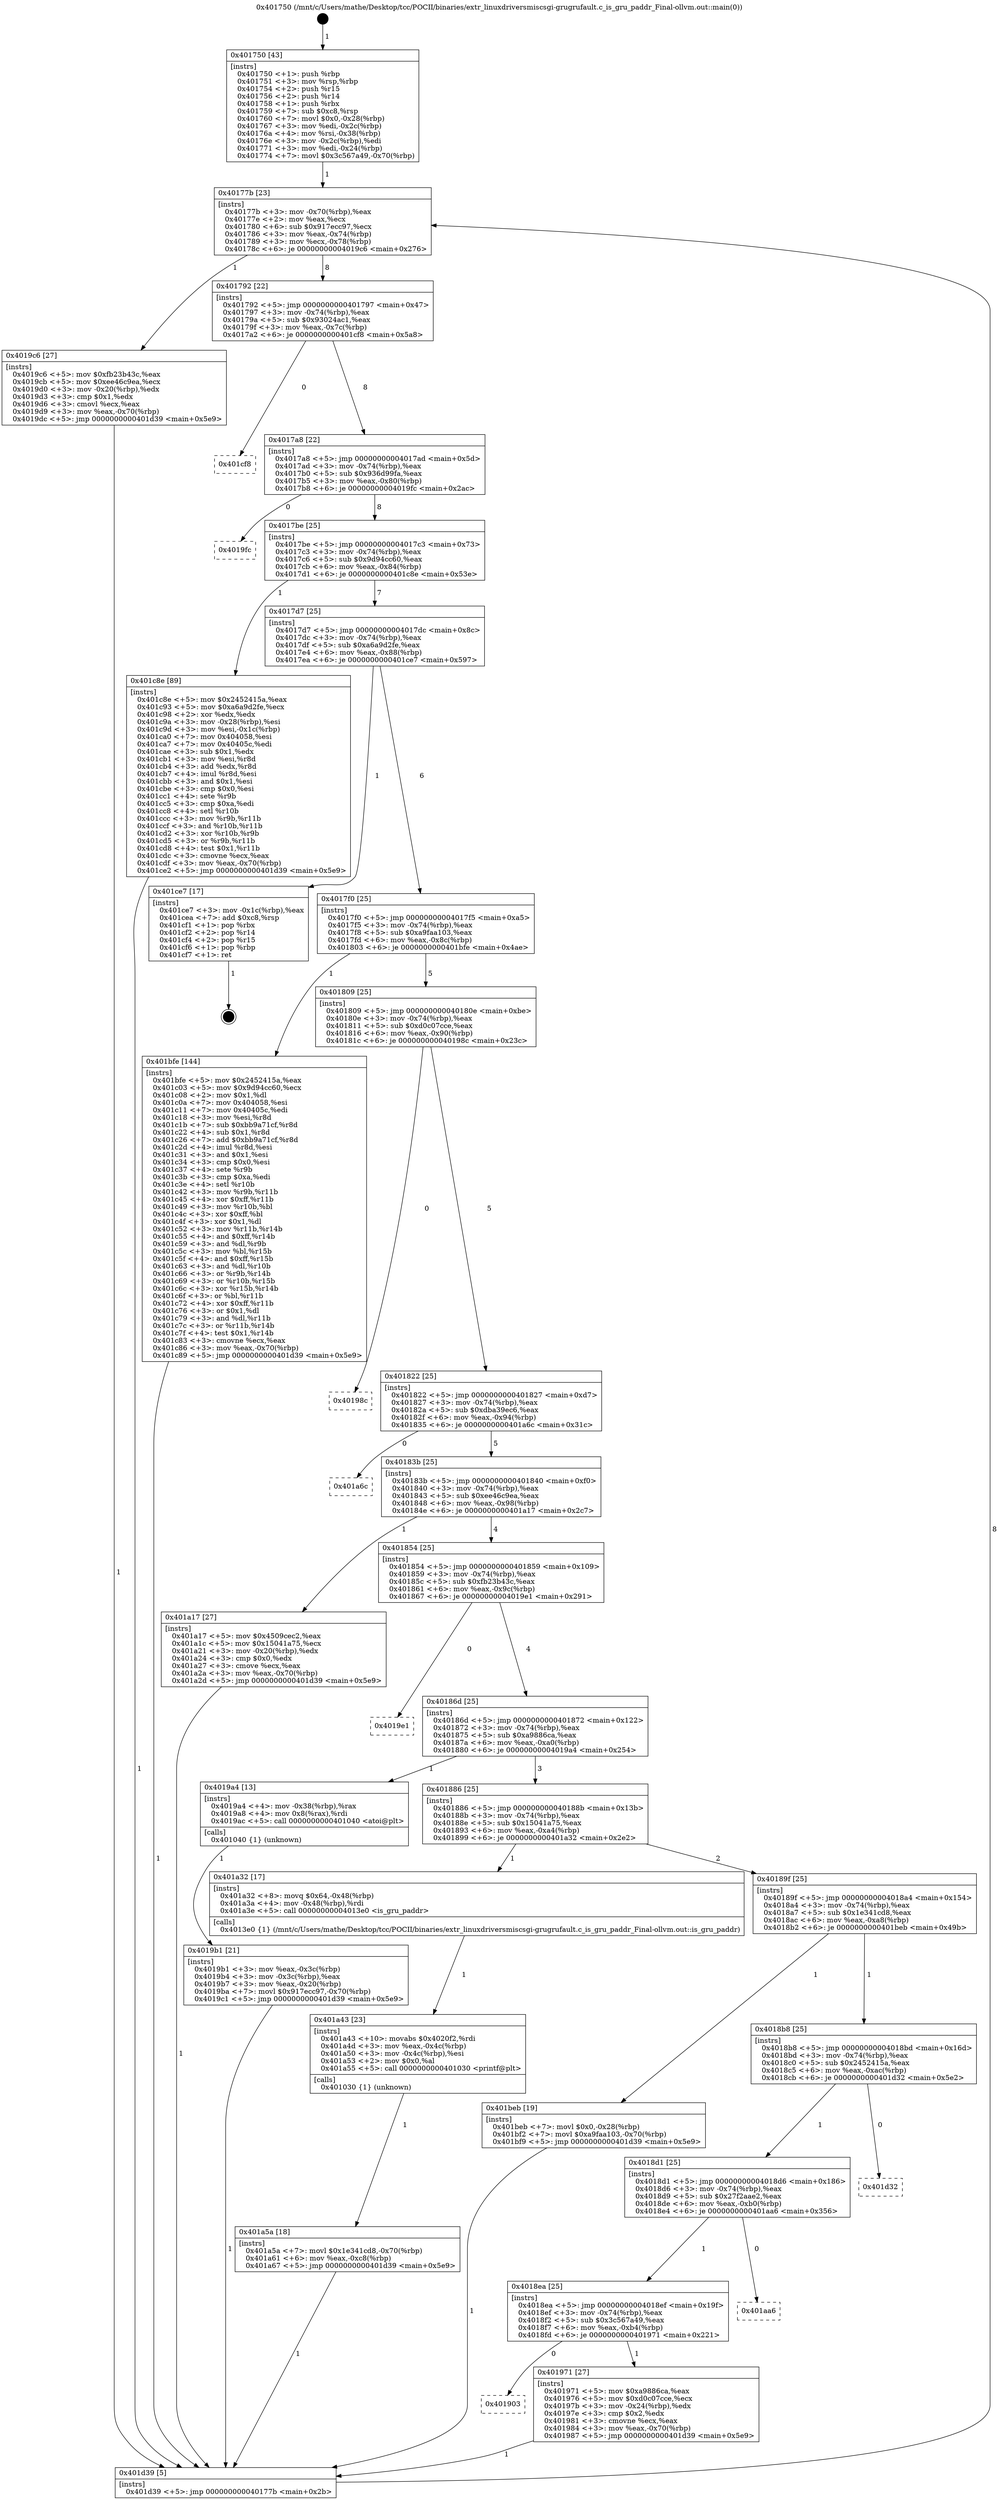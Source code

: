 digraph "0x401750" {
  label = "0x401750 (/mnt/c/Users/mathe/Desktop/tcc/POCII/binaries/extr_linuxdriversmiscsgi-grugrufault.c_is_gru_paddr_Final-ollvm.out::main(0))"
  labelloc = "t"
  node[shape=record]

  Entry [label="",width=0.3,height=0.3,shape=circle,fillcolor=black,style=filled]
  "0x40177b" [label="{
     0x40177b [23]\l
     | [instrs]\l
     &nbsp;&nbsp;0x40177b \<+3\>: mov -0x70(%rbp),%eax\l
     &nbsp;&nbsp;0x40177e \<+2\>: mov %eax,%ecx\l
     &nbsp;&nbsp;0x401780 \<+6\>: sub $0x917ecc97,%ecx\l
     &nbsp;&nbsp;0x401786 \<+3\>: mov %eax,-0x74(%rbp)\l
     &nbsp;&nbsp;0x401789 \<+3\>: mov %ecx,-0x78(%rbp)\l
     &nbsp;&nbsp;0x40178c \<+6\>: je 00000000004019c6 \<main+0x276\>\l
  }"]
  "0x4019c6" [label="{
     0x4019c6 [27]\l
     | [instrs]\l
     &nbsp;&nbsp;0x4019c6 \<+5\>: mov $0xfb23b43c,%eax\l
     &nbsp;&nbsp;0x4019cb \<+5\>: mov $0xee46c9ea,%ecx\l
     &nbsp;&nbsp;0x4019d0 \<+3\>: mov -0x20(%rbp),%edx\l
     &nbsp;&nbsp;0x4019d3 \<+3\>: cmp $0x1,%edx\l
     &nbsp;&nbsp;0x4019d6 \<+3\>: cmovl %ecx,%eax\l
     &nbsp;&nbsp;0x4019d9 \<+3\>: mov %eax,-0x70(%rbp)\l
     &nbsp;&nbsp;0x4019dc \<+5\>: jmp 0000000000401d39 \<main+0x5e9\>\l
  }"]
  "0x401792" [label="{
     0x401792 [22]\l
     | [instrs]\l
     &nbsp;&nbsp;0x401792 \<+5\>: jmp 0000000000401797 \<main+0x47\>\l
     &nbsp;&nbsp;0x401797 \<+3\>: mov -0x74(%rbp),%eax\l
     &nbsp;&nbsp;0x40179a \<+5\>: sub $0x93024ac1,%eax\l
     &nbsp;&nbsp;0x40179f \<+3\>: mov %eax,-0x7c(%rbp)\l
     &nbsp;&nbsp;0x4017a2 \<+6\>: je 0000000000401cf8 \<main+0x5a8\>\l
  }"]
  Exit [label="",width=0.3,height=0.3,shape=circle,fillcolor=black,style=filled,peripheries=2]
  "0x401cf8" [label="{
     0x401cf8\l
  }", style=dashed]
  "0x4017a8" [label="{
     0x4017a8 [22]\l
     | [instrs]\l
     &nbsp;&nbsp;0x4017a8 \<+5\>: jmp 00000000004017ad \<main+0x5d\>\l
     &nbsp;&nbsp;0x4017ad \<+3\>: mov -0x74(%rbp),%eax\l
     &nbsp;&nbsp;0x4017b0 \<+5\>: sub $0x936d99fa,%eax\l
     &nbsp;&nbsp;0x4017b5 \<+3\>: mov %eax,-0x80(%rbp)\l
     &nbsp;&nbsp;0x4017b8 \<+6\>: je 00000000004019fc \<main+0x2ac\>\l
  }"]
  "0x401a5a" [label="{
     0x401a5a [18]\l
     | [instrs]\l
     &nbsp;&nbsp;0x401a5a \<+7\>: movl $0x1e341cd8,-0x70(%rbp)\l
     &nbsp;&nbsp;0x401a61 \<+6\>: mov %eax,-0xc8(%rbp)\l
     &nbsp;&nbsp;0x401a67 \<+5\>: jmp 0000000000401d39 \<main+0x5e9\>\l
  }"]
  "0x4019fc" [label="{
     0x4019fc\l
  }", style=dashed]
  "0x4017be" [label="{
     0x4017be [25]\l
     | [instrs]\l
     &nbsp;&nbsp;0x4017be \<+5\>: jmp 00000000004017c3 \<main+0x73\>\l
     &nbsp;&nbsp;0x4017c3 \<+3\>: mov -0x74(%rbp),%eax\l
     &nbsp;&nbsp;0x4017c6 \<+5\>: sub $0x9d94cc60,%eax\l
     &nbsp;&nbsp;0x4017cb \<+6\>: mov %eax,-0x84(%rbp)\l
     &nbsp;&nbsp;0x4017d1 \<+6\>: je 0000000000401c8e \<main+0x53e\>\l
  }"]
  "0x401a43" [label="{
     0x401a43 [23]\l
     | [instrs]\l
     &nbsp;&nbsp;0x401a43 \<+10\>: movabs $0x4020f2,%rdi\l
     &nbsp;&nbsp;0x401a4d \<+3\>: mov %eax,-0x4c(%rbp)\l
     &nbsp;&nbsp;0x401a50 \<+3\>: mov -0x4c(%rbp),%esi\l
     &nbsp;&nbsp;0x401a53 \<+2\>: mov $0x0,%al\l
     &nbsp;&nbsp;0x401a55 \<+5\>: call 0000000000401030 \<printf@plt\>\l
     | [calls]\l
     &nbsp;&nbsp;0x401030 \{1\} (unknown)\l
  }"]
  "0x401c8e" [label="{
     0x401c8e [89]\l
     | [instrs]\l
     &nbsp;&nbsp;0x401c8e \<+5\>: mov $0x2452415a,%eax\l
     &nbsp;&nbsp;0x401c93 \<+5\>: mov $0xa6a9d2fe,%ecx\l
     &nbsp;&nbsp;0x401c98 \<+2\>: xor %edx,%edx\l
     &nbsp;&nbsp;0x401c9a \<+3\>: mov -0x28(%rbp),%esi\l
     &nbsp;&nbsp;0x401c9d \<+3\>: mov %esi,-0x1c(%rbp)\l
     &nbsp;&nbsp;0x401ca0 \<+7\>: mov 0x404058,%esi\l
     &nbsp;&nbsp;0x401ca7 \<+7\>: mov 0x40405c,%edi\l
     &nbsp;&nbsp;0x401cae \<+3\>: sub $0x1,%edx\l
     &nbsp;&nbsp;0x401cb1 \<+3\>: mov %esi,%r8d\l
     &nbsp;&nbsp;0x401cb4 \<+3\>: add %edx,%r8d\l
     &nbsp;&nbsp;0x401cb7 \<+4\>: imul %r8d,%esi\l
     &nbsp;&nbsp;0x401cbb \<+3\>: and $0x1,%esi\l
     &nbsp;&nbsp;0x401cbe \<+3\>: cmp $0x0,%esi\l
     &nbsp;&nbsp;0x401cc1 \<+4\>: sete %r9b\l
     &nbsp;&nbsp;0x401cc5 \<+3\>: cmp $0xa,%edi\l
     &nbsp;&nbsp;0x401cc8 \<+4\>: setl %r10b\l
     &nbsp;&nbsp;0x401ccc \<+3\>: mov %r9b,%r11b\l
     &nbsp;&nbsp;0x401ccf \<+3\>: and %r10b,%r11b\l
     &nbsp;&nbsp;0x401cd2 \<+3\>: xor %r10b,%r9b\l
     &nbsp;&nbsp;0x401cd5 \<+3\>: or %r9b,%r11b\l
     &nbsp;&nbsp;0x401cd8 \<+4\>: test $0x1,%r11b\l
     &nbsp;&nbsp;0x401cdc \<+3\>: cmovne %ecx,%eax\l
     &nbsp;&nbsp;0x401cdf \<+3\>: mov %eax,-0x70(%rbp)\l
     &nbsp;&nbsp;0x401ce2 \<+5\>: jmp 0000000000401d39 \<main+0x5e9\>\l
  }"]
  "0x4017d7" [label="{
     0x4017d7 [25]\l
     | [instrs]\l
     &nbsp;&nbsp;0x4017d7 \<+5\>: jmp 00000000004017dc \<main+0x8c\>\l
     &nbsp;&nbsp;0x4017dc \<+3\>: mov -0x74(%rbp),%eax\l
     &nbsp;&nbsp;0x4017df \<+5\>: sub $0xa6a9d2fe,%eax\l
     &nbsp;&nbsp;0x4017e4 \<+6\>: mov %eax,-0x88(%rbp)\l
     &nbsp;&nbsp;0x4017ea \<+6\>: je 0000000000401ce7 \<main+0x597\>\l
  }"]
  "0x4019b1" [label="{
     0x4019b1 [21]\l
     | [instrs]\l
     &nbsp;&nbsp;0x4019b1 \<+3\>: mov %eax,-0x3c(%rbp)\l
     &nbsp;&nbsp;0x4019b4 \<+3\>: mov -0x3c(%rbp),%eax\l
     &nbsp;&nbsp;0x4019b7 \<+3\>: mov %eax,-0x20(%rbp)\l
     &nbsp;&nbsp;0x4019ba \<+7\>: movl $0x917ecc97,-0x70(%rbp)\l
     &nbsp;&nbsp;0x4019c1 \<+5\>: jmp 0000000000401d39 \<main+0x5e9\>\l
  }"]
  "0x401ce7" [label="{
     0x401ce7 [17]\l
     | [instrs]\l
     &nbsp;&nbsp;0x401ce7 \<+3\>: mov -0x1c(%rbp),%eax\l
     &nbsp;&nbsp;0x401cea \<+7\>: add $0xc8,%rsp\l
     &nbsp;&nbsp;0x401cf1 \<+1\>: pop %rbx\l
     &nbsp;&nbsp;0x401cf2 \<+2\>: pop %r14\l
     &nbsp;&nbsp;0x401cf4 \<+2\>: pop %r15\l
     &nbsp;&nbsp;0x401cf6 \<+1\>: pop %rbp\l
     &nbsp;&nbsp;0x401cf7 \<+1\>: ret\l
  }"]
  "0x4017f0" [label="{
     0x4017f0 [25]\l
     | [instrs]\l
     &nbsp;&nbsp;0x4017f0 \<+5\>: jmp 00000000004017f5 \<main+0xa5\>\l
     &nbsp;&nbsp;0x4017f5 \<+3\>: mov -0x74(%rbp),%eax\l
     &nbsp;&nbsp;0x4017f8 \<+5\>: sub $0xa9faa103,%eax\l
     &nbsp;&nbsp;0x4017fd \<+6\>: mov %eax,-0x8c(%rbp)\l
     &nbsp;&nbsp;0x401803 \<+6\>: je 0000000000401bfe \<main+0x4ae\>\l
  }"]
  "0x401750" [label="{
     0x401750 [43]\l
     | [instrs]\l
     &nbsp;&nbsp;0x401750 \<+1\>: push %rbp\l
     &nbsp;&nbsp;0x401751 \<+3\>: mov %rsp,%rbp\l
     &nbsp;&nbsp;0x401754 \<+2\>: push %r15\l
     &nbsp;&nbsp;0x401756 \<+2\>: push %r14\l
     &nbsp;&nbsp;0x401758 \<+1\>: push %rbx\l
     &nbsp;&nbsp;0x401759 \<+7\>: sub $0xc8,%rsp\l
     &nbsp;&nbsp;0x401760 \<+7\>: movl $0x0,-0x28(%rbp)\l
     &nbsp;&nbsp;0x401767 \<+3\>: mov %edi,-0x2c(%rbp)\l
     &nbsp;&nbsp;0x40176a \<+4\>: mov %rsi,-0x38(%rbp)\l
     &nbsp;&nbsp;0x40176e \<+3\>: mov -0x2c(%rbp),%edi\l
     &nbsp;&nbsp;0x401771 \<+3\>: mov %edi,-0x24(%rbp)\l
     &nbsp;&nbsp;0x401774 \<+7\>: movl $0x3c567a49,-0x70(%rbp)\l
  }"]
  "0x401bfe" [label="{
     0x401bfe [144]\l
     | [instrs]\l
     &nbsp;&nbsp;0x401bfe \<+5\>: mov $0x2452415a,%eax\l
     &nbsp;&nbsp;0x401c03 \<+5\>: mov $0x9d94cc60,%ecx\l
     &nbsp;&nbsp;0x401c08 \<+2\>: mov $0x1,%dl\l
     &nbsp;&nbsp;0x401c0a \<+7\>: mov 0x404058,%esi\l
     &nbsp;&nbsp;0x401c11 \<+7\>: mov 0x40405c,%edi\l
     &nbsp;&nbsp;0x401c18 \<+3\>: mov %esi,%r8d\l
     &nbsp;&nbsp;0x401c1b \<+7\>: sub $0xbb9a71cf,%r8d\l
     &nbsp;&nbsp;0x401c22 \<+4\>: sub $0x1,%r8d\l
     &nbsp;&nbsp;0x401c26 \<+7\>: add $0xbb9a71cf,%r8d\l
     &nbsp;&nbsp;0x401c2d \<+4\>: imul %r8d,%esi\l
     &nbsp;&nbsp;0x401c31 \<+3\>: and $0x1,%esi\l
     &nbsp;&nbsp;0x401c34 \<+3\>: cmp $0x0,%esi\l
     &nbsp;&nbsp;0x401c37 \<+4\>: sete %r9b\l
     &nbsp;&nbsp;0x401c3b \<+3\>: cmp $0xa,%edi\l
     &nbsp;&nbsp;0x401c3e \<+4\>: setl %r10b\l
     &nbsp;&nbsp;0x401c42 \<+3\>: mov %r9b,%r11b\l
     &nbsp;&nbsp;0x401c45 \<+4\>: xor $0xff,%r11b\l
     &nbsp;&nbsp;0x401c49 \<+3\>: mov %r10b,%bl\l
     &nbsp;&nbsp;0x401c4c \<+3\>: xor $0xff,%bl\l
     &nbsp;&nbsp;0x401c4f \<+3\>: xor $0x1,%dl\l
     &nbsp;&nbsp;0x401c52 \<+3\>: mov %r11b,%r14b\l
     &nbsp;&nbsp;0x401c55 \<+4\>: and $0xff,%r14b\l
     &nbsp;&nbsp;0x401c59 \<+3\>: and %dl,%r9b\l
     &nbsp;&nbsp;0x401c5c \<+3\>: mov %bl,%r15b\l
     &nbsp;&nbsp;0x401c5f \<+4\>: and $0xff,%r15b\l
     &nbsp;&nbsp;0x401c63 \<+3\>: and %dl,%r10b\l
     &nbsp;&nbsp;0x401c66 \<+3\>: or %r9b,%r14b\l
     &nbsp;&nbsp;0x401c69 \<+3\>: or %r10b,%r15b\l
     &nbsp;&nbsp;0x401c6c \<+3\>: xor %r15b,%r14b\l
     &nbsp;&nbsp;0x401c6f \<+3\>: or %bl,%r11b\l
     &nbsp;&nbsp;0x401c72 \<+4\>: xor $0xff,%r11b\l
     &nbsp;&nbsp;0x401c76 \<+3\>: or $0x1,%dl\l
     &nbsp;&nbsp;0x401c79 \<+3\>: and %dl,%r11b\l
     &nbsp;&nbsp;0x401c7c \<+3\>: or %r11b,%r14b\l
     &nbsp;&nbsp;0x401c7f \<+4\>: test $0x1,%r14b\l
     &nbsp;&nbsp;0x401c83 \<+3\>: cmovne %ecx,%eax\l
     &nbsp;&nbsp;0x401c86 \<+3\>: mov %eax,-0x70(%rbp)\l
     &nbsp;&nbsp;0x401c89 \<+5\>: jmp 0000000000401d39 \<main+0x5e9\>\l
  }"]
  "0x401809" [label="{
     0x401809 [25]\l
     | [instrs]\l
     &nbsp;&nbsp;0x401809 \<+5\>: jmp 000000000040180e \<main+0xbe\>\l
     &nbsp;&nbsp;0x40180e \<+3\>: mov -0x74(%rbp),%eax\l
     &nbsp;&nbsp;0x401811 \<+5\>: sub $0xd0c07cce,%eax\l
     &nbsp;&nbsp;0x401816 \<+6\>: mov %eax,-0x90(%rbp)\l
     &nbsp;&nbsp;0x40181c \<+6\>: je 000000000040198c \<main+0x23c\>\l
  }"]
  "0x401d39" [label="{
     0x401d39 [5]\l
     | [instrs]\l
     &nbsp;&nbsp;0x401d39 \<+5\>: jmp 000000000040177b \<main+0x2b\>\l
  }"]
  "0x40198c" [label="{
     0x40198c\l
  }", style=dashed]
  "0x401822" [label="{
     0x401822 [25]\l
     | [instrs]\l
     &nbsp;&nbsp;0x401822 \<+5\>: jmp 0000000000401827 \<main+0xd7\>\l
     &nbsp;&nbsp;0x401827 \<+3\>: mov -0x74(%rbp),%eax\l
     &nbsp;&nbsp;0x40182a \<+5\>: sub $0xdba39ec6,%eax\l
     &nbsp;&nbsp;0x40182f \<+6\>: mov %eax,-0x94(%rbp)\l
     &nbsp;&nbsp;0x401835 \<+6\>: je 0000000000401a6c \<main+0x31c\>\l
  }"]
  "0x401903" [label="{
     0x401903\l
  }", style=dashed]
  "0x401a6c" [label="{
     0x401a6c\l
  }", style=dashed]
  "0x40183b" [label="{
     0x40183b [25]\l
     | [instrs]\l
     &nbsp;&nbsp;0x40183b \<+5\>: jmp 0000000000401840 \<main+0xf0\>\l
     &nbsp;&nbsp;0x401840 \<+3\>: mov -0x74(%rbp),%eax\l
     &nbsp;&nbsp;0x401843 \<+5\>: sub $0xee46c9ea,%eax\l
     &nbsp;&nbsp;0x401848 \<+6\>: mov %eax,-0x98(%rbp)\l
     &nbsp;&nbsp;0x40184e \<+6\>: je 0000000000401a17 \<main+0x2c7\>\l
  }"]
  "0x401971" [label="{
     0x401971 [27]\l
     | [instrs]\l
     &nbsp;&nbsp;0x401971 \<+5\>: mov $0xa9886ca,%eax\l
     &nbsp;&nbsp;0x401976 \<+5\>: mov $0xd0c07cce,%ecx\l
     &nbsp;&nbsp;0x40197b \<+3\>: mov -0x24(%rbp),%edx\l
     &nbsp;&nbsp;0x40197e \<+3\>: cmp $0x2,%edx\l
     &nbsp;&nbsp;0x401981 \<+3\>: cmovne %ecx,%eax\l
     &nbsp;&nbsp;0x401984 \<+3\>: mov %eax,-0x70(%rbp)\l
     &nbsp;&nbsp;0x401987 \<+5\>: jmp 0000000000401d39 \<main+0x5e9\>\l
  }"]
  "0x401a17" [label="{
     0x401a17 [27]\l
     | [instrs]\l
     &nbsp;&nbsp;0x401a17 \<+5\>: mov $0x4509cec2,%eax\l
     &nbsp;&nbsp;0x401a1c \<+5\>: mov $0x15041a75,%ecx\l
     &nbsp;&nbsp;0x401a21 \<+3\>: mov -0x20(%rbp),%edx\l
     &nbsp;&nbsp;0x401a24 \<+3\>: cmp $0x0,%edx\l
     &nbsp;&nbsp;0x401a27 \<+3\>: cmove %ecx,%eax\l
     &nbsp;&nbsp;0x401a2a \<+3\>: mov %eax,-0x70(%rbp)\l
     &nbsp;&nbsp;0x401a2d \<+5\>: jmp 0000000000401d39 \<main+0x5e9\>\l
  }"]
  "0x401854" [label="{
     0x401854 [25]\l
     | [instrs]\l
     &nbsp;&nbsp;0x401854 \<+5\>: jmp 0000000000401859 \<main+0x109\>\l
     &nbsp;&nbsp;0x401859 \<+3\>: mov -0x74(%rbp),%eax\l
     &nbsp;&nbsp;0x40185c \<+5\>: sub $0xfb23b43c,%eax\l
     &nbsp;&nbsp;0x401861 \<+6\>: mov %eax,-0x9c(%rbp)\l
     &nbsp;&nbsp;0x401867 \<+6\>: je 00000000004019e1 \<main+0x291\>\l
  }"]
  "0x4018ea" [label="{
     0x4018ea [25]\l
     | [instrs]\l
     &nbsp;&nbsp;0x4018ea \<+5\>: jmp 00000000004018ef \<main+0x19f\>\l
     &nbsp;&nbsp;0x4018ef \<+3\>: mov -0x74(%rbp),%eax\l
     &nbsp;&nbsp;0x4018f2 \<+5\>: sub $0x3c567a49,%eax\l
     &nbsp;&nbsp;0x4018f7 \<+6\>: mov %eax,-0xb4(%rbp)\l
     &nbsp;&nbsp;0x4018fd \<+6\>: je 0000000000401971 \<main+0x221\>\l
  }"]
  "0x4019e1" [label="{
     0x4019e1\l
  }", style=dashed]
  "0x40186d" [label="{
     0x40186d [25]\l
     | [instrs]\l
     &nbsp;&nbsp;0x40186d \<+5\>: jmp 0000000000401872 \<main+0x122\>\l
     &nbsp;&nbsp;0x401872 \<+3\>: mov -0x74(%rbp),%eax\l
     &nbsp;&nbsp;0x401875 \<+5\>: sub $0xa9886ca,%eax\l
     &nbsp;&nbsp;0x40187a \<+6\>: mov %eax,-0xa0(%rbp)\l
     &nbsp;&nbsp;0x401880 \<+6\>: je 00000000004019a4 \<main+0x254\>\l
  }"]
  "0x401aa6" [label="{
     0x401aa6\l
  }", style=dashed]
  "0x4019a4" [label="{
     0x4019a4 [13]\l
     | [instrs]\l
     &nbsp;&nbsp;0x4019a4 \<+4\>: mov -0x38(%rbp),%rax\l
     &nbsp;&nbsp;0x4019a8 \<+4\>: mov 0x8(%rax),%rdi\l
     &nbsp;&nbsp;0x4019ac \<+5\>: call 0000000000401040 \<atoi@plt\>\l
     | [calls]\l
     &nbsp;&nbsp;0x401040 \{1\} (unknown)\l
  }"]
  "0x401886" [label="{
     0x401886 [25]\l
     | [instrs]\l
     &nbsp;&nbsp;0x401886 \<+5\>: jmp 000000000040188b \<main+0x13b\>\l
     &nbsp;&nbsp;0x40188b \<+3\>: mov -0x74(%rbp),%eax\l
     &nbsp;&nbsp;0x40188e \<+5\>: sub $0x15041a75,%eax\l
     &nbsp;&nbsp;0x401893 \<+6\>: mov %eax,-0xa4(%rbp)\l
     &nbsp;&nbsp;0x401899 \<+6\>: je 0000000000401a32 \<main+0x2e2\>\l
  }"]
  "0x4018d1" [label="{
     0x4018d1 [25]\l
     | [instrs]\l
     &nbsp;&nbsp;0x4018d1 \<+5\>: jmp 00000000004018d6 \<main+0x186\>\l
     &nbsp;&nbsp;0x4018d6 \<+3\>: mov -0x74(%rbp),%eax\l
     &nbsp;&nbsp;0x4018d9 \<+5\>: sub $0x27f2aae2,%eax\l
     &nbsp;&nbsp;0x4018de \<+6\>: mov %eax,-0xb0(%rbp)\l
     &nbsp;&nbsp;0x4018e4 \<+6\>: je 0000000000401aa6 \<main+0x356\>\l
  }"]
  "0x401a32" [label="{
     0x401a32 [17]\l
     | [instrs]\l
     &nbsp;&nbsp;0x401a32 \<+8\>: movq $0x64,-0x48(%rbp)\l
     &nbsp;&nbsp;0x401a3a \<+4\>: mov -0x48(%rbp),%rdi\l
     &nbsp;&nbsp;0x401a3e \<+5\>: call 00000000004013e0 \<is_gru_paddr\>\l
     | [calls]\l
     &nbsp;&nbsp;0x4013e0 \{1\} (/mnt/c/Users/mathe/Desktop/tcc/POCII/binaries/extr_linuxdriversmiscsgi-grugrufault.c_is_gru_paddr_Final-ollvm.out::is_gru_paddr)\l
  }"]
  "0x40189f" [label="{
     0x40189f [25]\l
     | [instrs]\l
     &nbsp;&nbsp;0x40189f \<+5\>: jmp 00000000004018a4 \<main+0x154\>\l
     &nbsp;&nbsp;0x4018a4 \<+3\>: mov -0x74(%rbp),%eax\l
     &nbsp;&nbsp;0x4018a7 \<+5\>: sub $0x1e341cd8,%eax\l
     &nbsp;&nbsp;0x4018ac \<+6\>: mov %eax,-0xa8(%rbp)\l
     &nbsp;&nbsp;0x4018b2 \<+6\>: je 0000000000401beb \<main+0x49b\>\l
  }"]
  "0x401d32" [label="{
     0x401d32\l
  }", style=dashed]
  "0x401beb" [label="{
     0x401beb [19]\l
     | [instrs]\l
     &nbsp;&nbsp;0x401beb \<+7\>: movl $0x0,-0x28(%rbp)\l
     &nbsp;&nbsp;0x401bf2 \<+7\>: movl $0xa9faa103,-0x70(%rbp)\l
     &nbsp;&nbsp;0x401bf9 \<+5\>: jmp 0000000000401d39 \<main+0x5e9\>\l
  }"]
  "0x4018b8" [label="{
     0x4018b8 [25]\l
     | [instrs]\l
     &nbsp;&nbsp;0x4018b8 \<+5\>: jmp 00000000004018bd \<main+0x16d\>\l
     &nbsp;&nbsp;0x4018bd \<+3\>: mov -0x74(%rbp),%eax\l
     &nbsp;&nbsp;0x4018c0 \<+5\>: sub $0x2452415a,%eax\l
     &nbsp;&nbsp;0x4018c5 \<+6\>: mov %eax,-0xac(%rbp)\l
     &nbsp;&nbsp;0x4018cb \<+6\>: je 0000000000401d32 \<main+0x5e2\>\l
  }"]
  Entry -> "0x401750" [label=" 1"]
  "0x40177b" -> "0x4019c6" [label=" 1"]
  "0x40177b" -> "0x401792" [label=" 8"]
  "0x401ce7" -> Exit [label=" 1"]
  "0x401792" -> "0x401cf8" [label=" 0"]
  "0x401792" -> "0x4017a8" [label=" 8"]
  "0x401c8e" -> "0x401d39" [label=" 1"]
  "0x4017a8" -> "0x4019fc" [label=" 0"]
  "0x4017a8" -> "0x4017be" [label=" 8"]
  "0x401bfe" -> "0x401d39" [label=" 1"]
  "0x4017be" -> "0x401c8e" [label=" 1"]
  "0x4017be" -> "0x4017d7" [label=" 7"]
  "0x401beb" -> "0x401d39" [label=" 1"]
  "0x4017d7" -> "0x401ce7" [label=" 1"]
  "0x4017d7" -> "0x4017f0" [label=" 6"]
  "0x401a5a" -> "0x401d39" [label=" 1"]
  "0x4017f0" -> "0x401bfe" [label=" 1"]
  "0x4017f0" -> "0x401809" [label=" 5"]
  "0x401a43" -> "0x401a5a" [label=" 1"]
  "0x401809" -> "0x40198c" [label=" 0"]
  "0x401809" -> "0x401822" [label=" 5"]
  "0x401a32" -> "0x401a43" [label=" 1"]
  "0x401822" -> "0x401a6c" [label=" 0"]
  "0x401822" -> "0x40183b" [label=" 5"]
  "0x401a17" -> "0x401d39" [label=" 1"]
  "0x40183b" -> "0x401a17" [label=" 1"]
  "0x40183b" -> "0x401854" [label=" 4"]
  "0x4019c6" -> "0x401d39" [label=" 1"]
  "0x401854" -> "0x4019e1" [label=" 0"]
  "0x401854" -> "0x40186d" [label=" 4"]
  "0x4019a4" -> "0x4019b1" [label=" 1"]
  "0x40186d" -> "0x4019a4" [label=" 1"]
  "0x40186d" -> "0x401886" [label=" 3"]
  "0x401d39" -> "0x40177b" [label=" 8"]
  "0x401886" -> "0x401a32" [label=" 1"]
  "0x401886" -> "0x40189f" [label=" 2"]
  "0x401971" -> "0x401d39" [label=" 1"]
  "0x40189f" -> "0x401beb" [label=" 1"]
  "0x40189f" -> "0x4018b8" [label=" 1"]
  "0x4018ea" -> "0x401903" [label=" 0"]
  "0x4018b8" -> "0x401d32" [label=" 0"]
  "0x4018b8" -> "0x4018d1" [label=" 1"]
  "0x401750" -> "0x40177b" [label=" 1"]
  "0x4018d1" -> "0x401aa6" [label=" 0"]
  "0x4018d1" -> "0x4018ea" [label=" 1"]
  "0x4019b1" -> "0x401d39" [label=" 1"]
  "0x4018ea" -> "0x401971" [label=" 1"]
}
